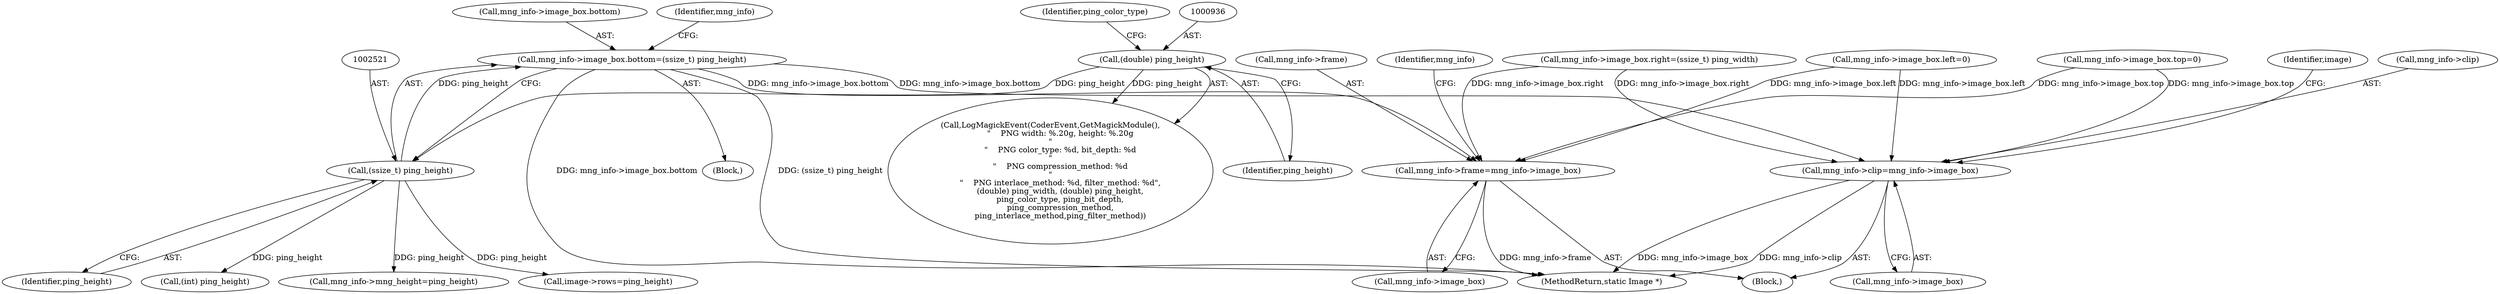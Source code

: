 digraph "0_ImageMagick_8ca35831e91c3db8c6d281d09b605001003bec08@pointer" {
"1002514" [label="(Call,mng_info->image_box.bottom=(ssize_t) ping_height)"];
"1002520" [label="(Call,(ssize_t) ping_height)"];
"1000935" [label="(Call,(double) ping_height)"];
"1002540" [label="(Call,mng_info->frame=mng_info->image_box)"];
"1002547" [label="(Call,mng_info->clip=mng_info->image_box)"];
"1002571" [label="(Identifier,image)"];
"1000178" [label="(Block,)"];
"1000935" [label="(Call,(double) ping_height)"];
"1002515" [label="(Call,mng_info->image_box.bottom)"];
"1005492" [label="(MethodReturn,static Image *)"];
"1002535" [label="(Call,mng_info->mng_height=ping_height)"];
"1002541" [label="(Call,mng_info->frame)"];
"1000928" [label="(Call,LogMagickEvent(CoderEvent,GetMagickModule(),\n        \"    PNG width: %.20g, height: %.20g\n\"\n        \"    PNG color_type: %d, bit_depth: %d\n\"\n        \"    PNG compression_method: %d\n\"\n        \"    PNG interlace_method: %d, filter_method: %d\",\n        (double) ping_width, (double) ping_height,\n        ping_color_type, ping_bit_depth,\n        ping_compression_method,\n        ping_interlace_method,ping_filter_method))"];
"1002529" [label="(Block,)"];
"1002549" [label="(Identifier,mng_info)"];
"1002520" [label="(Call,(ssize_t) ping_height)"];
"1002498" [label="(Call,mng_info->image_box.right=(ssize_t) ping_width)"];
"1002547" [label="(Call,mng_info->clip=mng_info->image_box)"];
"1002491" [label="(Call,mng_info->image_box.left=0)"];
"1002507" [label="(Call,mng_info->image_box.top=0)"];
"1002579" [label="(Call,image->rows=ping_height)"];
"1002544" [label="(Call,mng_info->image_box)"];
"1002551" [label="(Call,mng_info->image_box)"];
"1002522" [label="(Identifier,ping_height)"];
"1000937" [label="(Identifier,ping_height)"];
"1002514" [label="(Call,mng_info->image_box.bottom=(ssize_t) ping_height)"];
"1002961" [label="(Call,(int) ping_height)"];
"1000938" [label="(Identifier,ping_color_type)"];
"1002548" [label="(Call,mng_info->clip)"];
"1002526" [label="(Identifier,mng_info)"];
"1002540" [label="(Call,mng_info->frame=mng_info->image_box)"];
"1002514" -> "1000178"  [label="AST: "];
"1002514" -> "1002520"  [label="CFG: "];
"1002515" -> "1002514"  [label="AST: "];
"1002520" -> "1002514"  [label="AST: "];
"1002526" -> "1002514"  [label="CFG: "];
"1002514" -> "1005492"  [label="DDG: mng_info->image_box.bottom"];
"1002514" -> "1005492"  [label="DDG: (ssize_t) ping_height"];
"1002520" -> "1002514"  [label="DDG: ping_height"];
"1002514" -> "1002540"  [label="DDG: mng_info->image_box.bottom"];
"1002514" -> "1002547"  [label="DDG: mng_info->image_box.bottom"];
"1002520" -> "1002522"  [label="CFG: "];
"1002521" -> "1002520"  [label="AST: "];
"1002522" -> "1002520"  [label="AST: "];
"1000935" -> "1002520"  [label="DDG: ping_height"];
"1002520" -> "1002535"  [label="DDG: ping_height"];
"1002520" -> "1002579"  [label="DDG: ping_height"];
"1002520" -> "1002961"  [label="DDG: ping_height"];
"1000935" -> "1000928"  [label="AST: "];
"1000935" -> "1000937"  [label="CFG: "];
"1000936" -> "1000935"  [label="AST: "];
"1000937" -> "1000935"  [label="AST: "];
"1000938" -> "1000935"  [label="CFG: "];
"1000935" -> "1000928"  [label="DDG: ping_height"];
"1002540" -> "1002529"  [label="AST: "];
"1002540" -> "1002544"  [label="CFG: "];
"1002541" -> "1002540"  [label="AST: "];
"1002544" -> "1002540"  [label="AST: "];
"1002549" -> "1002540"  [label="CFG: "];
"1002540" -> "1005492"  [label="DDG: mng_info->frame"];
"1002507" -> "1002540"  [label="DDG: mng_info->image_box.top"];
"1002498" -> "1002540"  [label="DDG: mng_info->image_box.right"];
"1002491" -> "1002540"  [label="DDG: mng_info->image_box.left"];
"1002547" -> "1002529"  [label="AST: "];
"1002547" -> "1002551"  [label="CFG: "];
"1002548" -> "1002547"  [label="AST: "];
"1002551" -> "1002547"  [label="AST: "];
"1002571" -> "1002547"  [label="CFG: "];
"1002547" -> "1005492"  [label="DDG: mng_info->image_box"];
"1002547" -> "1005492"  [label="DDG: mng_info->clip"];
"1002507" -> "1002547"  [label="DDG: mng_info->image_box.top"];
"1002498" -> "1002547"  [label="DDG: mng_info->image_box.right"];
"1002491" -> "1002547"  [label="DDG: mng_info->image_box.left"];
}
